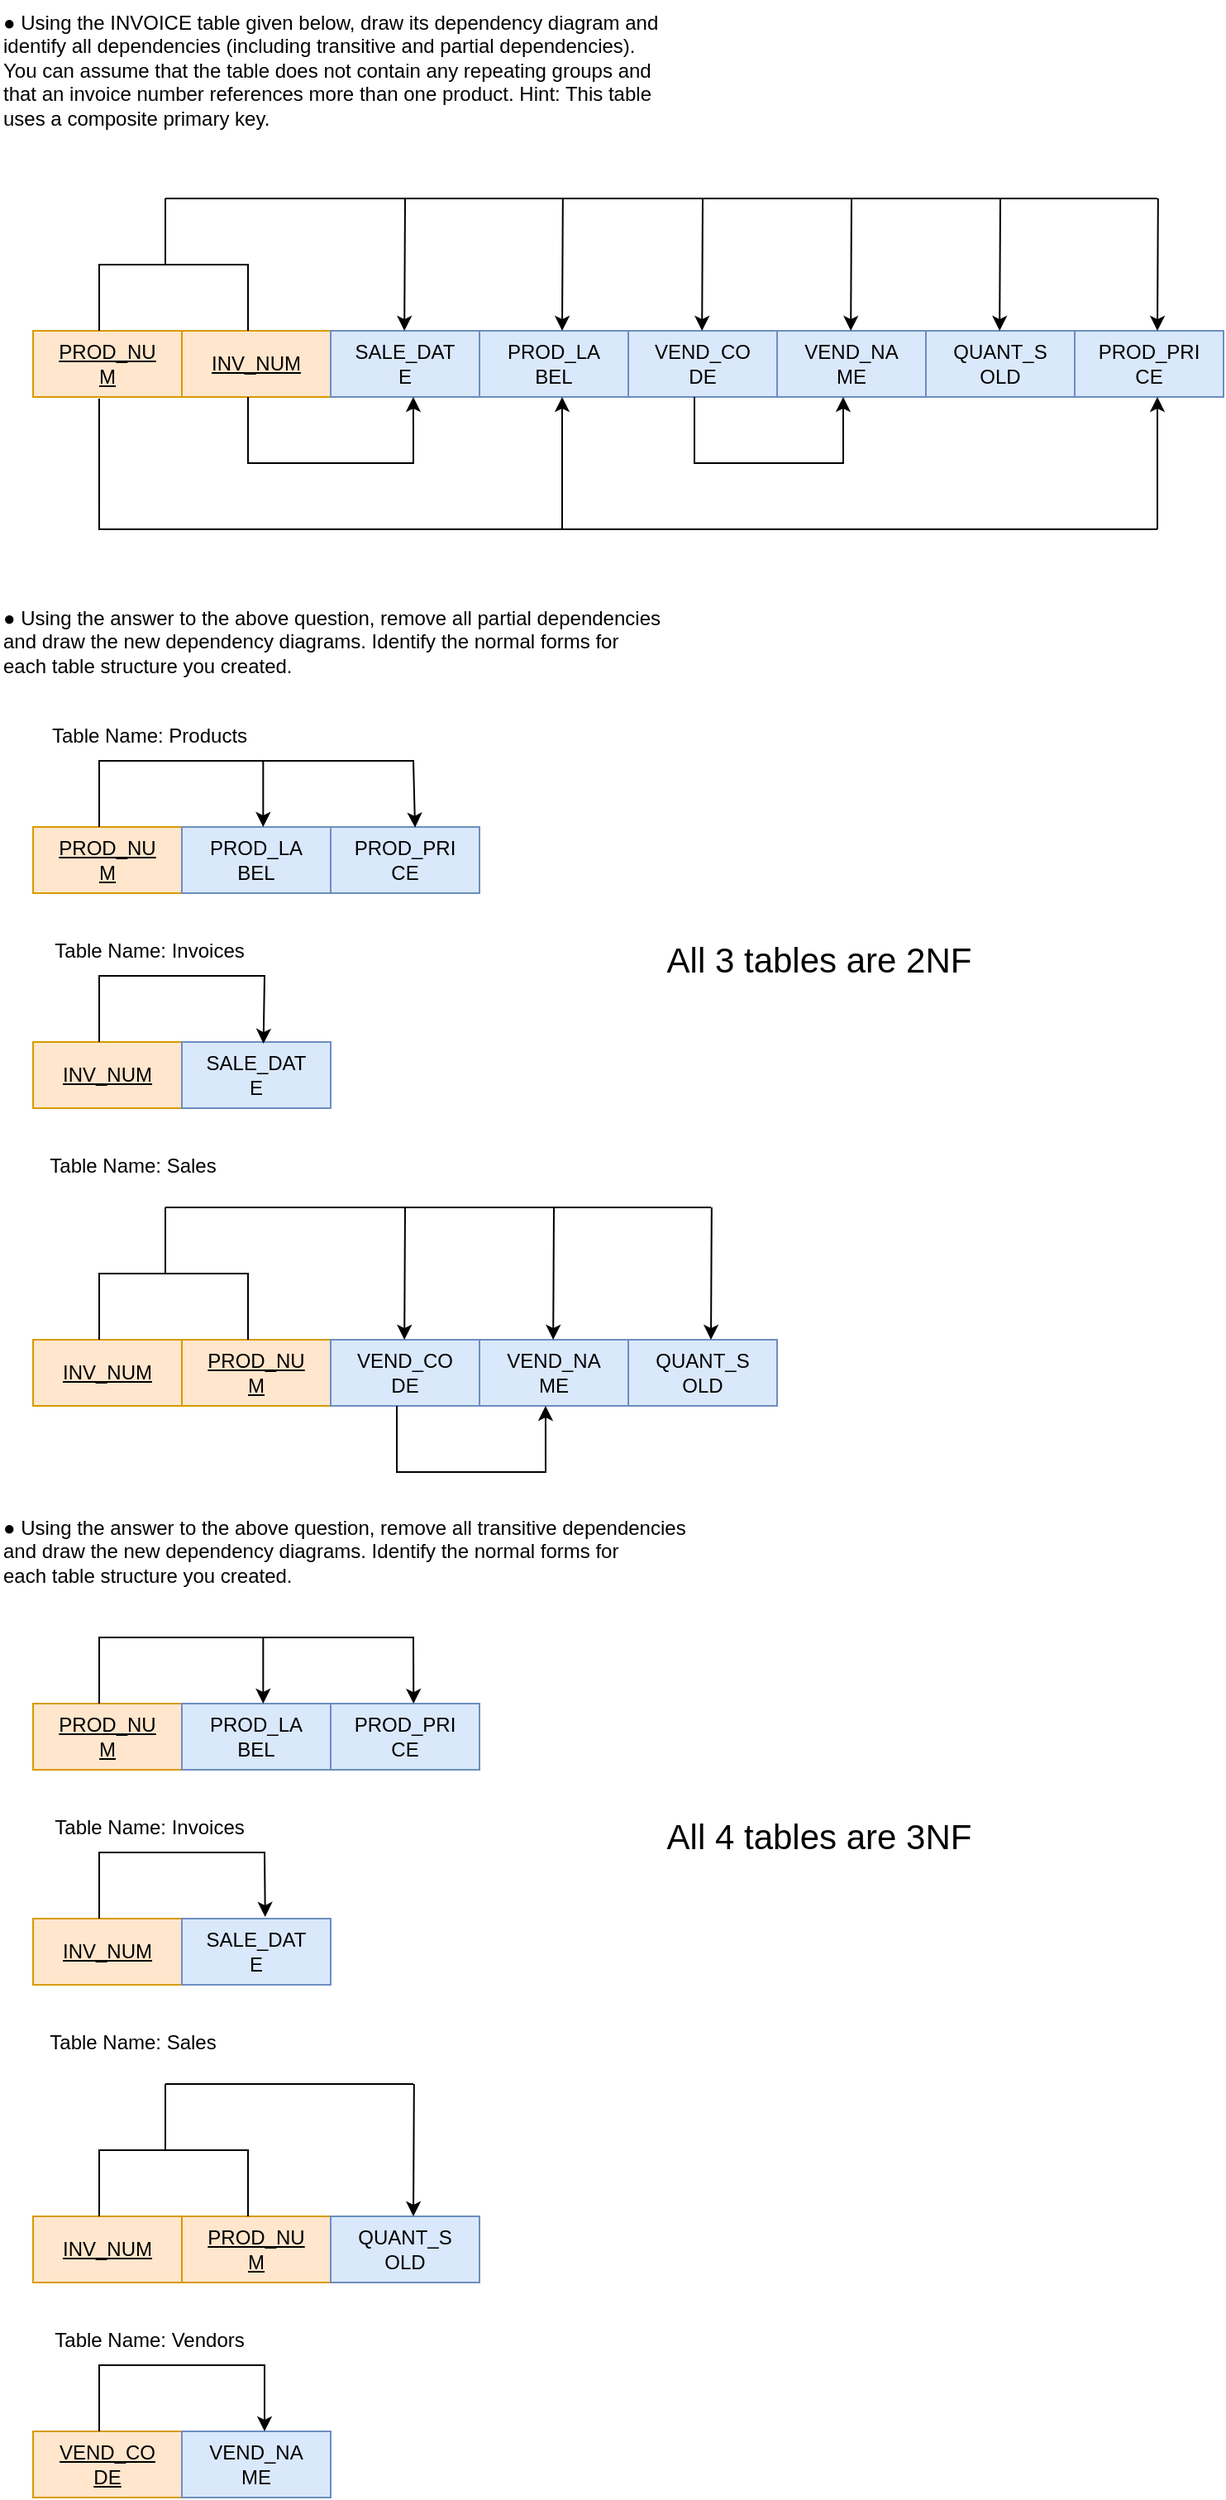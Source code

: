 <mxfile version="24.6.2" type="device">
  <diagram name="Page-1" id="oGC9P6uwxd4n3KdFsKLH">
    <mxGraphModel dx="1244" dy="2314" grid="1" gridSize="10" guides="1" tooltips="1" connect="1" arrows="1" fold="1" page="1" pageScale="1" pageWidth="827" pageHeight="1169" math="0" shadow="0">
      <root>
        <mxCell id="0" />
        <mxCell id="1" parent="0" />
        <mxCell id="xJIblUilVmhUHwMotjAO-3" value="INV_NUM" style="whiteSpace=wrap;html=1;labelBackgroundColor=none;textShadow=0;labelBorderColor=none;fillColor=#ffe6cc;strokeColor=#d79b00;fontStyle=4" vertex="1" parent="1">
          <mxGeometry x="120" y="-960" width="90" height="40" as="geometry" />
        </mxCell>
        <mxCell id="xJIblUilVmhUHwMotjAO-4" value="PROD_NU&#xa;M" style="whiteSpace=wrap;html=1;fillColor=#ffe6cc;strokeColor=#d79b00;fontStyle=4" vertex="1" parent="1">
          <mxGeometry x="30" y="-960" width="90" height="40" as="geometry" />
        </mxCell>
        <mxCell id="xJIblUilVmhUHwMotjAO-5" value="SALE_DAT&#xa;E" style="whiteSpace=wrap;html=1;fillColor=#dae8fc;strokeColor=#6c8ebf;fontStyle=0" vertex="1" parent="1">
          <mxGeometry x="210" y="-960" width="90" height="40" as="geometry" />
        </mxCell>
        <mxCell id="xJIblUilVmhUHwMotjAO-6" value="PROD_LA&#xa;BEL" style="whiteSpace=wrap;html=1;fillColor=#dae8fc;strokeColor=#6c8ebf;fontStyle=0;align=center;" vertex="1" parent="1">
          <mxGeometry x="300" y="-960" width="90" height="40" as="geometry" />
        </mxCell>
        <mxCell id="xJIblUilVmhUHwMotjAO-7" value="VEND_CO&#xa;DE" style="whiteSpace=wrap;html=1;fillColor=#dae8fc;strokeColor=#6c8ebf;" vertex="1" parent="1">
          <mxGeometry x="390" y="-960" width="90" height="40" as="geometry" />
        </mxCell>
        <mxCell id="xJIblUilVmhUHwMotjAO-8" value="VEND_NA&#xa;ME" style="whiteSpace=wrap;html=1;fillColor=#dae8fc;strokeColor=#6c8ebf;" vertex="1" parent="1">
          <mxGeometry x="480" y="-960" width="90" height="40" as="geometry" />
        </mxCell>
        <mxCell id="xJIblUilVmhUHwMotjAO-9" value="QUANT_S&#xa;OLD" style="whiteSpace=wrap;html=1;fillColor=#dae8fc;strokeColor=#6c8ebf;" vertex="1" parent="1">
          <mxGeometry x="570" y="-960" width="90" height="40" as="geometry" />
        </mxCell>
        <mxCell id="xJIblUilVmhUHwMotjAO-10" value="PROD_PRI&#xa;CE" style="whiteSpace=wrap;html=1;fillColor=#dae8fc;strokeColor=#6c8ebf;" vertex="1" parent="1">
          <mxGeometry x="660" y="-960" width="90" height="40" as="geometry" />
        </mxCell>
        <mxCell id="xJIblUilVmhUHwMotjAO-76" value="" style="endArrow=none;html=1;rounded=0;" edge="1" parent="1">
          <mxGeometry width="50" height="50" relative="1" as="geometry">
            <mxPoint x="70" y="-960" as="sourcePoint" />
            <mxPoint x="110" y="-1000" as="targetPoint" />
            <Array as="points">
              <mxPoint x="70" y="-1000" />
            </Array>
          </mxGeometry>
        </mxCell>
        <mxCell id="xJIblUilVmhUHwMotjAO-77" value="" style="endArrow=none;html=1;rounded=0;" edge="1" parent="1">
          <mxGeometry width="50" height="50" relative="1" as="geometry">
            <mxPoint x="110" y="-1000" as="sourcePoint" />
            <mxPoint x="160" y="-960" as="targetPoint" />
            <Array as="points">
              <mxPoint x="160" y="-1000" />
            </Array>
          </mxGeometry>
        </mxCell>
        <mxCell id="xJIblUilVmhUHwMotjAO-78" value="" style="endArrow=none;html=1;rounded=0;" edge="1" parent="1">
          <mxGeometry width="50" height="50" relative="1" as="geometry">
            <mxPoint x="110" y="-1000" as="sourcePoint" />
            <mxPoint x="110" y="-1040" as="targetPoint" />
          </mxGeometry>
        </mxCell>
        <mxCell id="xJIblUilVmhUHwMotjAO-79" value="" style="endArrow=none;html=1;rounded=0;" edge="1" parent="1">
          <mxGeometry width="50" height="50" relative="1" as="geometry">
            <mxPoint x="110" y="-1040" as="sourcePoint" />
            <mxPoint x="710" y="-1040" as="targetPoint" />
          </mxGeometry>
        </mxCell>
        <mxCell id="xJIblUilVmhUHwMotjAO-80" value="" style="endArrow=classic;html=1;rounded=0;" edge="1" parent="1">
          <mxGeometry width="50" height="50" relative="1" as="geometry">
            <mxPoint x="255" y="-1040" as="sourcePoint" />
            <mxPoint x="254.58" y="-960" as="targetPoint" />
          </mxGeometry>
        </mxCell>
        <mxCell id="xJIblUilVmhUHwMotjAO-81" value="" style="endArrow=classic;html=1;rounded=0;" edge="1" parent="1">
          <mxGeometry width="50" height="50" relative="1" as="geometry">
            <mxPoint x="350.42" y="-1040" as="sourcePoint" />
            <mxPoint x="350.0" y="-960" as="targetPoint" />
          </mxGeometry>
        </mxCell>
        <mxCell id="xJIblUilVmhUHwMotjAO-82" value="" style="endArrow=classic;html=1;rounded=0;" edge="1" parent="1">
          <mxGeometry width="50" height="50" relative="1" as="geometry">
            <mxPoint x="435" y="-1040" as="sourcePoint" />
            <mxPoint x="434.58" y="-960" as="targetPoint" />
          </mxGeometry>
        </mxCell>
        <mxCell id="xJIblUilVmhUHwMotjAO-83" value="" style="endArrow=classic;html=1;rounded=0;" edge="1" parent="1">
          <mxGeometry width="50" height="50" relative="1" as="geometry">
            <mxPoint x="525" y="-1040" as="sourcePoint" />
            <mxPoint x="524.58" y="-960" as="targetPoint" />
          </mxGeometry>
        </mxCell>
        <mxCell id="xJIblUilVmhUHwMotjAO-84" value="" style="endArrow=classic;html=1;rounded=0;" edge="1" parent="1">
          <mxGeometry width="50" height="50" relative="1" as="geometry">
            <mxPoint x="615" y="-1040" as="sourcePoint" />
            <mxPoint x="614.58" y="-960" as="targetPoint" />
          </mxGeometry>
        </mxCell>
        <mxCell id="xJIblUilVmhUHwMotjAO-85" value="" style="endArrow=classic;html=1;rounded=0;" edge="1" parent="1">
          <mxGeometry width="50" height="50" relative="1" as="geometry">
            <mxPoint x="710.42" y="-1040" as="sourcePoint" />
            <mxPoint x="710" y="-960" as="targetPoint" />
          </mxGeometry>
        </mxCell>
        <mxCell id="xJIblUilVmhUHwMotjAO-86" value="" style="endArrow=none;html=1;rounded=0;entryX=0.444;entryY=1.025;entryDx=0;entryDy=0;entryPerimeter=0;" edge="1" parent="1" target="xJIblUilVmhUHwMotjAO-4">
          <mxGeometry width="50" height="50" relative="1" as="geometry">
            <mxPoint x="710" y="-840" as="sourcePoint" />
            <mxPoint x="160" y="-880" as="targetPoint" />
            <Array as="points">
              <mxPoint x="160" y="-840" />
              <mxPoint x="70" y="-840" />
            </Array>
          </mxGeometry>
        </mxCell>
        <mxCell id="xJIblUilVmhUHwMotjAO-88" value="" style="endArrow=none;html=1;rounded=0;" edge="1" parent="1">
          <mxGeometry width="50" height="50" relative="1" as="geometry">
            <mxPoint x="470" y="-880" as="sourcePoint" />
            <mxPoint x="430" y="-920" as="targetPoint" />
            <Array as="points">
              <mxPoint x="430" y="-880" />
            </Array>
          </mxGeometry>
        </mxCell>
        <mxCell id="xJIblUilVmhUHwMotjAO-89" value="" style="endArrow=classic;html=1;rounded=0;entryX=0.333;entryY=1.067;entryDx=0;entryDy=0;entryPerimeter=0;" edge="1" parent="1">
          <mxGeometry width="50" height="50" relative="1" as="geometry">
            <mxPoint x="470" y="-880" as="sourcePoint" />
            <mxPoint x="519.97" y="-920.0" as="targetPoint" />
            <Array as="points">
              <mxPoint x="520" y="-880" />
            </Array>
          </mxGeometry>
        </mxCell>
        <mxCell id="xJIblUilVmhUHwMotjAO-90" value="" style="endArrow=classic;html=1;rounded=0;" edge="1" parent="1">
          <mxGeometry width="50" height="50" relative="1" as="geometry">
            <mxPoint x="350" y="-840" as="sourcePoint" />
            <mxPoint x="350" y="-920" as="targetPoint" />
            <Array as="points">
              <mxPoint x="350" y="-880" />
            </Array>
          </mxGeometry>
        </mxCell>
        <mxCell id="xJIblUilVmhUHwMotjAO-91" value="" style="endArrow=classic;html=1;rounded=0;" edge="1" parent="1">
          <mxGeometry width="50" height="50" relative="1" as="geometry">
            <mxPoint x="710" y="-840" as="sourcePoint" />
            <mxPoint x="710" y="-920" as="targetPoint" />
            <Array as="points">
              <mxPoint x="710" y="-880" />
            </Array>
          </mxGeometry>
        </mxCell>
        <mxCell id="xJIblUilVmhUHwMotjAO-150" value="INV_NUM" style="whiteSpace=wrap;html=1;labelBackgroundColor=none;textShadow=0;labelBorderColor=none;fillColor=#ffe6cc;strokeColor=#d79b00;fontStyle=4" vertex="1" parent="1">
          <mxGeometry x="30" y="-530" width="90" height="40" as="geometry" />
        </mxCell>
        <mxCell id="xJIblUilVmhUHwMotjAO-151" value="PROD_NU&#xa;M" style="whiteSpace=wrap;html=1;fillColor=#ffe6cc;strokeColor=#d79b00;fontStyle=4" vertex="1" parent="1">
          <mxGeometry x="30" y="-660" width="90" height="40" as="geometry" />
        </mxCell>
        <mxCell id="xJIblUilVmhUHwMotjAO-152" value="INV_NUM" style="whiteSpace=wrap;html=1;labelBackgroundColor=none;textShadow=0;labelBorderColor=none;fillColor=#ffe6cc;strokeColor=#d79b00;fontStyle=4" vertex="1" parent="1">
          <mxGeometry x="30" y="-350" width="90" height="40" as="geometry" />
        </mxCell>
        <mxCell id="xJIblUilVmhUHwMotjAO-153" value="PROD_NU&#xa;M" style="whiteSpace=wrap;html=1;fillColor=#ffe6cc;strokeColor=#d79b00;fontStyle=4" vertex="1" parent="1">
          <mxGeometry x="120" y="-350" width="90" height="40" as="geometry" />
        </mxCell>
        <mxCell id="xJIblUilVmhUHwMotjAO-173" value="SALE_DAT&#xa;E" style="whiteSpace=wrap;html=1;fillColor=#dae8fc;strokeColor=#6c8ebf;fontStyle=0" vertex="1" parent="1">
          <mxGeometry x="120" y="-530" width="90" height="40" as="geometry" />
        </mxCell>
        <mxCell id="xJIblUilVmhUHwMotjAO-175" value="VEND_CO&#xa;DE" style="whiteSpace=wrap;html=1;fillColor=#dae8fc;strokeColor=#6c8ebf;" vertex="1" parent="1">
          <mxGeometry x="210" y="-350" width="90" height="40" as="geometry" />
        </mxCell>
        <mxCell id="xJIblUilVmhUHwMotjAO-176" value="VEND_NA&#xa;ME" style="whiteSpace=wrap;html=1;fillColor=#dae8fc;strokeColor=#6c8ebf;" vertex="1" parent="1">
          <mxGeometry x="300" y="-350" width="90" height="40" as="geometry" />
        </mxCell>
        <mxCell id="xJIblUilVmhUHwMotjAO-177" value="QUANT_S&#xa;OLD" style="whiteSpace=wrap;html=1;fillColor=#dae8fc;strokeColor=#6c8ebf;" vertex="1" parent="1">
          <mxGeometry x="390" y="-350" width="90" height="40" as="geometry" />
        </mxCell>
        <mxCell id="xJIblUilVmhUHwMotjAO-178" value="PROD_PRI&#xa;CE" style="whiteSpace=wrap;html=1;fillColor=#dae8fc;strokeColor=#6c8ebf;" vertex="1" parent="1">
          <mxGeometry x="210" y="-660" width="90" height="40" as="geometry" />
        </mxCell>
        <mxCell id="xJIblUilVmhUHwMotjAO-179" value="" style="endArrow=none;html=1;rounded=0;" edge="1" parent="1">
          <mxGeometry width="50" height="50" relative="1" as="geometry">
            <mxPoint x="210" y="-880" as="sourcePoint" />
            <mxPoint x="160" y="-920" as="targetPoint" />
            <Array as="points">
              <mxPoint x="160" y="-880" />
            </Array>
          </mxGeometry>
        </mxCell>
        <mxCell id="xJIblUilVmhUHwMotjAO-180" value="" style="endArrow=classic;html=1;rounded=0;entryX=0.333;entryY=1.067;entryDx=0;entryDy=0;entryPerimeter=0;" edge="1" parent="1">
          <mxGeometry width="50" height="50" relative="1" as="geometry">
            <mxPoint x="210" y="-880" as="sourcePoint" />
            <mxPoint x="259.97" y="-920.0" as="targetPoint" />
            <Array as="points">
              <mxPoint x="260" y="-880" />
            </Array>
          </mxGeometry>
        </mxCell>
        <mxCell id="xJIblUilVmhUHwMotjAO-181" value="PROD_LA&#xa;BEL" style="whiteSpace=wrap;html=1;fillColor=#dae8fc;strokeColor=#6c8ebf;fontStyle=0;align=center;" vertex="1" parent="1">
          <mxGeometry x="120" y="-660" width="90" height="40" as="geometry" />
        </mxCell>
        <mxCell id="xJIblUilVmhUHwMotjAO-182" value="Table Name: Products" style="text;html=1;align=center;verticalAlign=middle;resizable=0;points=[];autosize=1;strokeColor=none;fillColor=none;" vertex="1" parent="1">
          <mxGeometry x="30" y="-730" width="140" height="30" as="geometry" />
        </mxCell>
        <mxCell id="xJIblUilVmhUHwMotjAO-183" value="Table Name:&amp;nbsp;Invoices" style="text;html=1;align=center;verticalAlign=middle;resizable=0;points=[];autosize=1;strokeColor=none;fillColor=none;" vertex="1" parent="1">
          <mxGeometry x="30" y="-600" width="140" height="30" as="geometry" />
        </mxCell>
        <mxCell id="xJIblUilVmhUHwMotjAO-184" value="Table Name:&amp;nbsp;Sales" style="text;html=1;align=center;verticalAlign=middle;resizable=0;points=[];autosize=1;strokeColor=none;fillColor=none;" vertex="1" parent="1">
          <mxGeometry x="30" y="-470" width="120" height="30" as="geometry" />
        </mxCell>
        <mxCell id="xJIblUilVmhUHwMotjAO-186" value="● Using the INVOICE table given below, draw its dependency diagram and&#xa;identify all dependencies (including transitive and partial dependencies).&#xa;You can assume that the table does not contain any repeating groups and&#xa;that an invoice number references more than one product. Hint: This table&#xa;uses a composite primary key." style="text;whiteSpace=wrap;" vertex="1" parent="1">
          <mxGeometry x="10" y="-1160" width="430" height="100" as="geometry" />
        </mxCell>
        <mxCell id="xJIblUilVmhUHwMotjAO-189" value="" style="edgeStyle=none;orthogonalLoop=1;jettySize=auto;html=1;rounded=0;entryX=0.567;entryY=0.008;entryDx=0;entryDy=0;entryPerimeter=0;" edge="1" parent="1" target="xJIblUilVmhUHwMotjAO-178">
          <mxGeometry width="100" relative="1" as="geometry">
            <mxPoint x="70" y="-660" as="sourcePoint" />
            <mxPoint x="270" y="-700" as="targetPoint" />
            <Array as="points">
              <mxPoint x="70" y="-700" />
              <mxPoint x="260" y="-700" />
            </Array>
          </mxGeometry>
        </mxCell>
        <mxCell id="xJIblUilVmhUHwMotjAO-191" value="" style="edgeStyle=none;orthogonalLoop=1;jettySize=auto;html=1;rounded=0;" edge="1" parent="1">
          <mxGeometry width="100" relative="1" as="geometry">
            <mxPoint x="169.17" y="-700" as="sourcePoint" />
            <mxPoint x="169.17" y="-660" as="targetPoint" />
            <Array as="points" />
          </mxGeometry>
        </mxCell>
        <mxCell id="xJIblUilVmhUHwMotjAO-192" value="" style="edgeStyle=none;orthogonalLoop=1;jettySize=auto;html=1;rounded=0;entryX=0.548;entryY=0.025;entryDx=0;entryDy=0;entryPerimeter=0;" edge="1" parent="1" target="xJIblUilVmhUHwMotjAO-173">
          <mxGeometry width="100" relative="1" as="geometry">
            <mxPoint x="70" y="-530" as="sourcePoint" />
            <mxPoint x="170" y="-534" as="targetPoint" />
            <Array as="points">
              <mxPoint x="70" y="-570" />
              <mxPoint x="170" y="-570" />
            </Array>
          </mxGeometry>
        </mxCell>
        <mxCell id="xJIblUilVmhUHwMotjAO-193" value="" style="endArrow=none;html=1;rounded=0;" edge="1" parent="1">
          <mxGeometry width="50" height="50" relative="1" as="geometry">
            <mxPoint x="70" y="-350" as="sourcePoint" />
            <mxPoint x="110" y="-390" as="targetPoint" />
            <Array as="points">
              <mxPoint x="70" y="-390" />
            </Array>
          </mxGeometry>
        </mxCell>
        <mxCell id="xJIblUilVmhUHwMotjAO-194" value="" style="endArrow=none;html=1;rounded=0;" edge="1" parent="1">
          <mxGeometry width="50" height="50" relative="1" as="geometry">
            <mxPoint x="110" y="-390" as="sourcePoint" />
            <mxPoint x="160" y="-350" as="targetPoint" />
            <Array as="points">
              <mxPoint x="160" y="-390" />
            </Array>
          </mxGeometry>
        </mxCell>
        <mxCell id="xJIblUilVmhUHwMotjAO-195" value="" style="endArrow=none;html=1;rounded=0;" edge="1" parent="1">
          <mxGeometry width="50" height="50" relative="1" as="geometry">
            <mxPoint x="110" y="-390" as="sourcePoint" />
            <mxPoint x="110" y="-430" as="targetPoint" />
          </mxGeometry>
        </mxCell>
        <mxCell id="xJIblUilVmhUHwMotjAO-196" value="" style="endArrow=none;html=1;rounded=0;" edge="1" parent="1">
          <mxGeometry width="50" height="50" relative="1" as="geometry">
            <mxPoint x="110" y="-430" as="sourcePoint" />
            <mxPoint x="440" y="-430" as="targetPoint" />
          </mxGeometry>
        </mxCell>
        <mxCell id="xJIblUilVmhUHwMotjAO-197" value="" style="endArrow=classic;html=1;rounded=0;" edge="1" parent="1">
          <mxGeometry width="50" height="50" relative="1" as="geometry">
            <mxPoint x="255" y="-430" as="sourcePoint" />
            <mxPoint x="254.58" y="-350" as="targetPoint" />
          </mxGeometry>
        </mxCell>
        <mxCell id="xJIblUilVmhUHwMotjAO-198" value="" style="endArrow=classic;html=1;rounded=0;" edge="1" parent="1">
          <mxGeometry width="50" height="50" relative="1" as="geometry">
            <mxPoint x="345" y="-430" as="sourcePoint" />
            <mxPoint x="344.58" y="-350" as="targetPoint" />
          </mxGeometry>
        </mxCell>
        <mxCell id="xJIblUilVmhUHwMotjAO-199" value="" style="endArrow=classic;html=1;rounded=0;" edge="1" parent="1">
          <mxGeometry width="50" height="50" relative="1" as="geometry">
            <mxPoint x="440.42" y="-430" as="sourcePoint" />
            <mxPoint x="440" y="-350" as="targetPoint" />
          </mxGeometry>
        </mxCell>
        <mxCell id="xJIblUilVmhUHwMotjAO-200" value="" style="endArrow=none;html=1;rounded=0;" edge="1" parent="1">
          <mxGeometry width="50" height="50" relative="1" as="geometry">
            <mxPoint x="290" y="-270" as="sourcePoint" />
            <mxPoint x="250" y="-310" as="targetPoint" />
            <Array as="points">
              <mxPoint x="250" y="-270" />
            </Array>
          </mxGeometry>
        </mxCell>
        <mxCell id="xJIblUilVmhUHwMotjAO-201" value="" style="endArrow=classic;html=1;rounded=0;entryX=0.333;entryY=1.067;entryDx=0;entryDy=0;entryPerimeter=0;" edge="1" parent="1">
          <mxGeometry width="50" height="50" relative="1" as="geometry">
            <mxPoint x="290" y="-270" as="sourcePoint" />
            <mxPoint x="339.97" y="-310.0" as="targetPoint" />
            <Array as="points">
              <mxPoint x="340" y="-270" />
            </Array>
          </mxGeometry>
        </mxCell>
        <mxCell id="xJIblUilVmhUHwMotjAO-206" value="● Using the answer to the above question, remove all partial dependencies&#xa;and draw the new dependency diagrams. Identify the normal forms for&#xa;each table structure you created." style="text;whiteSpace=wrap;html=1;" vertex="1" parent="1">
          <mxGeometry x="10" y="-800" width="430" height="70" as="geometry" />
        </mxCell>
        <mxCell id="xJIblUilVmhUHwMotjAO-207" value="All 3 tables are 2NF" style="text;html=1;align=center;verticalAlign=middle;resizable=0;points=[];autosize=1;strokeColor=none;fillColor=none;fontSize=21;" vertex="1" parent="1">
          <mxGeometry x="400" y="-600" width="210" height="40" as="geometry" />
        </mxCell>
        <mxCell id="xJIblUilVmhUHwMotjAO-208" value="● Using the answer to the above question, remove all transitive dependencies&#xa;and draw the new dependency diagrams. Identify the normal forms for&#xa;each table structure you created." style="text;whiteSpace=wrap;" vertex="1" parent="1">
          <mxGeometry x="10" y="-250" width="450" height="70" as="geometry" />
        </mxCell>
        <mxCell id="xJIblUilVmhUHwMotjAO-209" value="INV_NUM" style="whiteSpace=wrap;html=1;labelBackgroundColor=none;textShadow=0;labelBorderColor=none;fillColor=#ffe6cc;strokeColor=#d79b00;fontStyle=4" vertex="1" parent="1">
          <mxGeometry x="30" width="90" height="40" as="geometry" />
        </mxCell>
        <mxCell id="xJIblUilVmhUHwMotjAO-210" value="PROD_NU&#xa;M" style="whiteSpace=wrap;html=1;fillColor=#ffe6cc;strokeColor=#d79b00;fontStyle=4" vertex="1" parent="1">
          <mxGeometry x="30" y="-130" width="90" height="40" as="geometry" />
        </mxCell>
        <mxCell id="xJIblUilVmhUHwMotjAO-211" value="INV_NUM" style="whiteSpace=wrap;html=1;labelBackgroundColor=none;textShadow=0;labelBorderColor=none;fillColor=#ffe6cc;strokeColor=#d79b00;fontStyle=4" vertex="1" parent="1">
          <mxGeometry x="30" y="180" width="90" height="40" as="geometry" />
        </mxCell>
        <mxCell id="xJIblUilVmhUHwMotjAO-212" value="PROD_NU&#xa;M" style="whiteSpace=wrap;html=1;fillColor=#ffe6cc;strokeColor=#d79b00;fontStyle=4" vertex="1" parent="1">
          <mxGeometry x="120" y="180" width="90" height="40" as="geometry" />
        </mxCell>
        <mxCell id="xJIblUilVmhUHwMotjAO-213" value="SALE_DAT&#xa;E" style="whiteSpace=wrap;html=1;fillColor=#dae8fc;strokeColor=#6c8ebf;fontStyle=0" vertex="1" parent="1">
          <mxGeometry x="120" width="90" height="40" as="geometry" />
        </mxCell>
        <mxCell id="xJIblUilVmhUHwMotjAO-214" value="VEND_CO&#xa;DE" style="whiteSpace=wrap;html=1;fillColor=#ffe6cc;strokeColor=#d79b00;fontStyle=4" vertex="1" parent="1">
          <mxGeometry x="30" y="310" width="90" height="40" as="geometry" />
        </mxCell>
        <mxCell id="xJIblUilVmhUHwMotjAO-215" value="VEND_NA&#xa;ME" style="whiteSpace=wrap;html=1;fillColor=#dae8fc;strokeColor=#6c8ebf;" vertex="1" parent="1">
          <mxGeometry x="120" y="310" width="90" height="40" as="geometry" />
        </mxCell>
        <mxCell id="xJIblUilVmhUHwMotjAO-216" value="QUANT_S&#xa;OLD" style="whiteSpace=wrap;html=1;fillColor=#dae8fc;strokeColor=#6c8ebf;" vertex="1" parent="1">
          <mxGeometry x="210" y="180" width="90" height="40" as="geometry" />
        </mxCell>
        <mxCell id="xJIblUilVmhUHwMotjAO-217" value="PROD_PRI&#xa;CE" style="whiteSpace=wrap;html=1;fillColor=#dae8fc;strokeColor=#6c8ebf;" vertex="1" parent="1">
          <mxGeometry x="210" y="-130" width="90" height="40" as="geometry" />
        </mxCell>
        <mxCell id="xJIblUilVmhUHwMotjAO-218" value="PROD_LA&#xa;BEL" style="whiteSpace=wrap;html=1;fillColor=#dae8fc;strokeColor=#6c8ebf;fontStyle=0;align=center;" vertex="1" parent="1">
          <mxGeometry x="120" y="-130" width="90" height="40" as="geometry" />
        </mxCell>
        <mxCell id="xJIblUilVmhUHwMotjAO-219" value="Table Name:&amp;nbsp;Invoices" style="text;html=1;align=center;verticalAlign=middle;resizable=0;points=[];autosize=1;strokeColor=none;fillColor=none;" vertex="1" parent="1">
          <mxGeometry x="30" y="-70" width="140" height="30" as="geometry" />
        </mxCell>
        <mxCell id="xJIblUilVmhUHwMotjAO-220" value="Table Name:&amp;nbsp;Sales" style="text;html=1;align=center;verticalAlign=middle;resizable=0;points=[];autosize=1;strokeColor=none;fillColor=none;" vertex="1" parent="1">
          <mxGeometry x="30" y="60" width="120" height="30" as="geometry" />
        </mxCell>
        <mxCell id="xJIblUilVmhUHwMotjAO-221" value="" style="edgeStyle=none;orthogonalLoop=1;jettySize=auto;html=1;rounded=0;entryX=0.557;entryY=0.001;entryDx=0;entryDy=0;entryPerimeter=0;" edge="1" parent="1" target="xJIblUilVmhUHwMotjAO-217">
          <mxGeometry width="100" relative="1" as="geometry">
            <mxPoint x="70" y="-130" as="sourcePoint" />
            <mxPoint x="270" y="-170" as="targetPoint" />
            <Array as="points">
              <mxPoint x="70" y="-170" />
              <mxPoint x="260" y="-170" />
            </Array>
          </mxGeometry>
        </mxCell>
        <mxCell id="xJIblUilVmhUHwMotjAO-222" value="" style="edgeStyle=none;orthogonalLoop=1;jettySize=auto;html=1;rounded=0;" edge="1" parent="1">
          <mxGeometry width="100" relative="1" as="geometry">
            <mxPoint x="169.17" y="-170" as="sourcePoint" />
            <mxPoint x="169.17" y="-130" as="targetPoint" />
            <Array as="points" />
          </mxGeometry>
        </mxCell>
        <mxCell id="xJIblUilVmhUHwMotjAO-223" value="" style="edgeStyle=none;orthogonalLoop=1;jettySize=auto;html=1;rounded=0;entryX=0.56;entryY=-0.026;entryDx=0;entryDy=0;entryPerimeter=0;" edge="1" parent="1" target="xJIblUilVmhUHwMotjAO-213">
          <mxGeometry width="100" relative="1" as="geometry">
            <mxPoint x="70" as="sourcePoint" />
            <mxPoint x="170" y="-4" as="targetPoint" />
            <Array as="points">
              <mxPoint x="70" y="-40" />
              <mxPoint x="170" y="-40" />
            </Array>
          </mxGeometry>
        </mxCell>
        <mxCell id="xJIblUilVmhUHwMotjAO-224" value="" style="endArrow=none;html=1;rounded=0;" edge="1" parent="1">
          <mxGeometry width="50" height="50" relative="1" as="geometry">
            <mxPoint x="70" y="180" as="sourcePoint" />
            <mxPoint x="110" y="140" as="targetPoint" />
            <Array as="points">
              <mxPoint x="70" y="140" />
            </Array>
          </mxGeometry>
        </mxCell>
        <mxCell id="xJIblUilVmhUHwMotjAO-225" value="" style="endArrow=none;html=1;rounded=0;" edge="1" parent="1">
          <mxGeometry width="50" height="50" relative="1" as="geometry">
            <mxPoint x="110" y="140" as="sourcePoint" />
            <mxPoint x="160" y="180" as="targetPoint" />
            <Array as="points">
              <mxPoint x="160" y="140" />
            </Array>
          </mxGeometry>
        </mxCell>
        <mxCell id="xJIblUilVmhUHwMotjAO-226" value="" style="endArrow=none;html=1;rounded=0;" edge="1" parent="1">
          <mxGeometry width="50" height="50" relative="1" as="geometry">
            <mxPoint x="110" y="140" as="sourcePoint" />
            <mxPoint x="110" y="100" as="targetPoint" />
          </mxGeometry>
        </mxCell>
        <mxCell id="xJIblUilVmhUHwMotjAO-227" value="" style="endArrow=none;html=1;rounded=0;" edge="1" parent="1">
          <mxGeometry width="50" height="50" relative="1" as="geometry">
            <mxPoint x="110" y="100" as="sourcePoint" />
            <mxPoint x="260" y="100" as="targetPoint" />
          </mxGeometry>
        </mxCell>
        <mxCell id="xJIblUilVmhUHwMotjAO-228" value="" style="endArrow=classic;html=1;rounded=0;" edge="1" parent="1">
          <mxGeometry width="50" height="50" relative="1" as="geometry">
            <mxPoint x="260.42" y="100" as="sourcePoint" />
            <mxPoint x="260.0" y="180" as="targetPoint" />
          </mxGeometry>
        </mxCell>
        <mxCell id="xJIblUilVmhUHwMotjAO-233" value="All 4 tables are 3NF" style="text;html=1;align=center;verticalAlign=middle;resizable=0;points=[];autosize=1;strokeColor=none;fillColor=none;fontSize=21;" vertex="1" parent="1">
          <mxGeometry x="400" y="-70" width="210" height="40" as="geometry" />
        </mxCell>
        <mxCell id="xJIblUilVmhUHwMotjAO-237" value="Table Name: Vendors" style="text;html=1;align=center;verticalAlign=middle;resizable=0;points=[];autosize=1;strokeColor=none;fillColor=none;" vertex="1" parent="1">
          <mxGeometry x="30" y="240" width="140" height="30" as="geometry" />
        </mxCell>
        <mxCell id="xJIblUilVmhUHwMotjAO-238" value="" style="edgeStyle=none;orthogonalLoop=1;jettySize=auto;html=1;rounded=0;" edge="1" parent="1">
          <mxGeometry width="100" relative="1" as="geometry">
            <mxPoint x="70" y="310" as="sourcePoint" />
            <mxPoint x="170" y="310" as="targetPoint" />
            <Array as="points">
              <mxPoint x="70" y="270" />
              <mxPoint x="170" y="270" />
            </Array>
          </mxGeometry>
        </mxCell>
      </root>
    </mxGraphModel>
  </diagram>
</mxfile>

